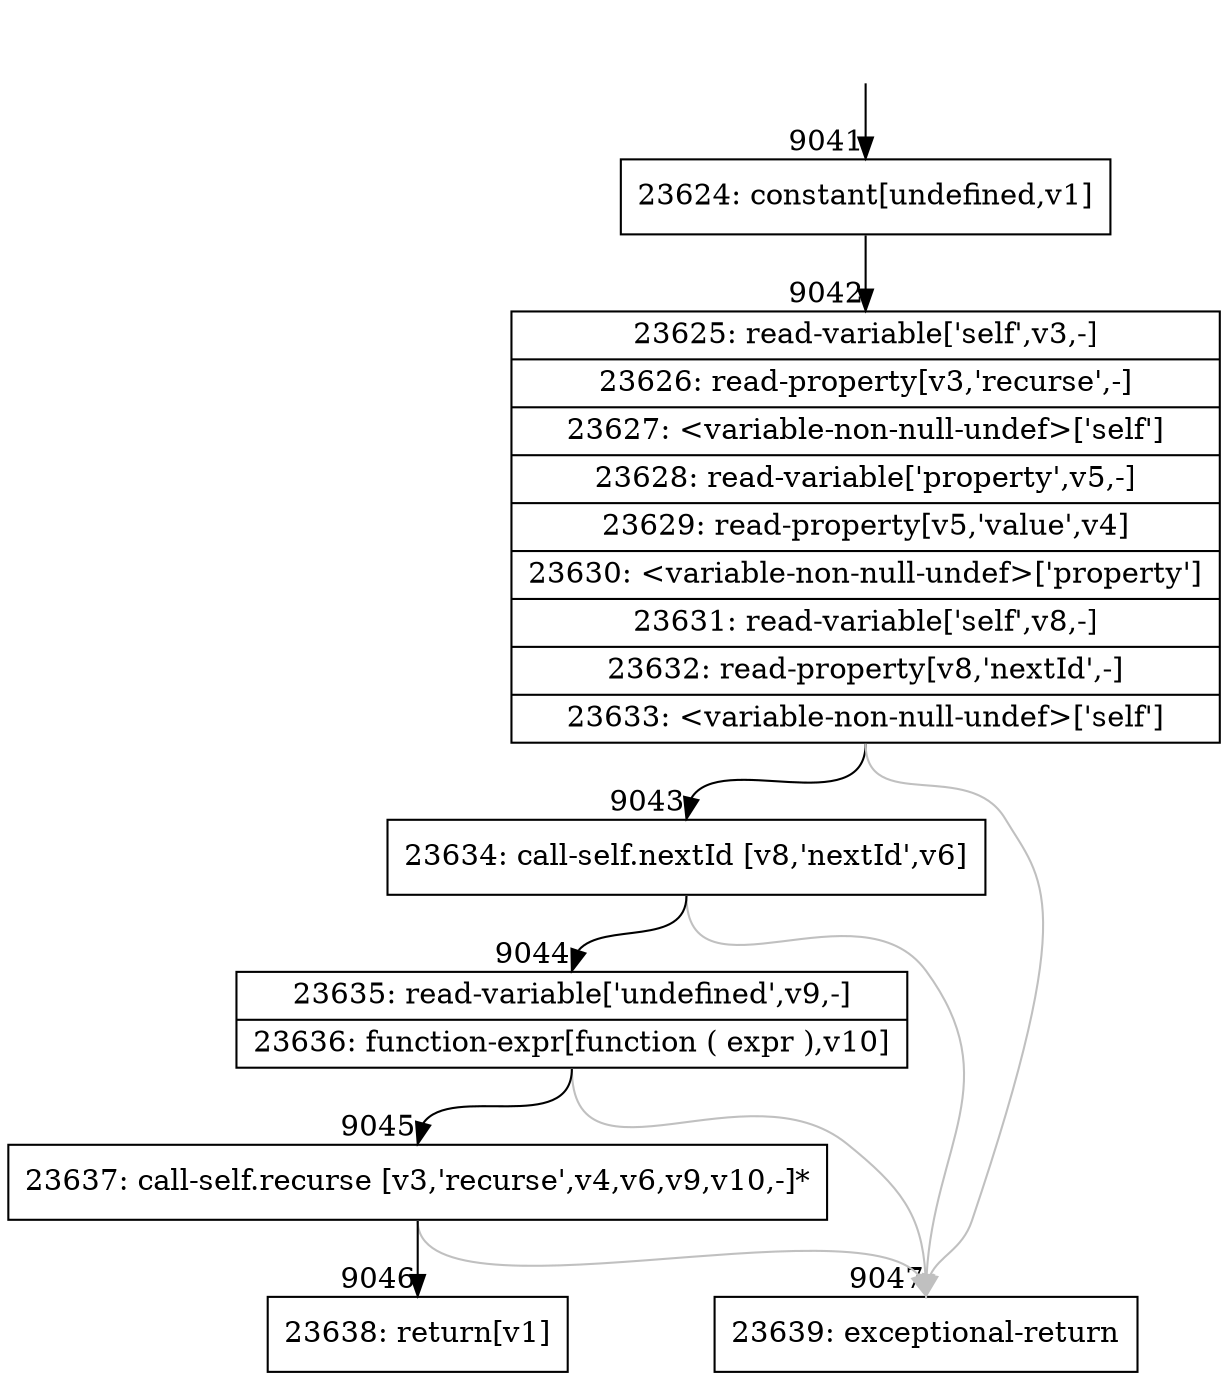 digraph {
rankdir="TD"
BB_entry668[shape=none,label=""];
BB_entry668 -> BB9041 [tailport=s, headport=n, headlabel="    9041"]
BB9041 [shape=record label="{23624: constant[undefined,v1]}" ] 
BB9041 -> BB9042 [tailport=s, headport=n, headlabel="      9042"]
BB9042 [shape=record label="{23625: read-variable['self',v3,-]|23626: read-property[v3,'recurse',-]|23627: \<variable-non-null-undef\>['self']|23628: read-variable['property',v5,-]|23629: read-property[v5,'value',v4]|23630: \<variable-non-null-undef\>['property']|23631: read-variable['self',v8,-]|23632: read-property[v8,'nextId',-]|23633: \<variable-non-null-undef\>['self']}" ] 
BB9042 -> BB9043 [tailport=s, headport=n, headlabel="      9043"]
BB9042 -> BB9047 [tailport=s, headport=n, color=gray, headlabel="      9047"]
BB9043 [shape=record label="{23634: call-self.nextId [v8,'nextId',v6]}" ] 
BB9043 -> BB9044 [tailport=s, headport=n, headlabel="      9044"]
BB9043 -> BB9047 [tailport=s, headport=n, color=gray]
BB9044 [shape=record label="{23635: read-variable['undefined',v9,-]|23636: function-expr[function ( expr ),v10]}" ] 
BB9044 -> BB9045 [tailport=s, headport=n, headlabel="      9045"]
BB9044 -> BB9047 [tailport=s, headport=n, color=gray]
BB9045 [shape=record label="{23637: call-self.recurse [v3,'recurse',v4,v6,v9,v10,-]*}" ] 
BB9045 -> BB9046 [tailport=s, headport=n, headlabel="      9046"]
BB9045 -> BB9047 [tailport=s, headport=n, color=gray]
BB9046 [shape=record label="{23638: return[v1]}" ] 
BB9047 [shape=record label="{23639: exceptional-return}" ] 
//#$~ 13409
}
